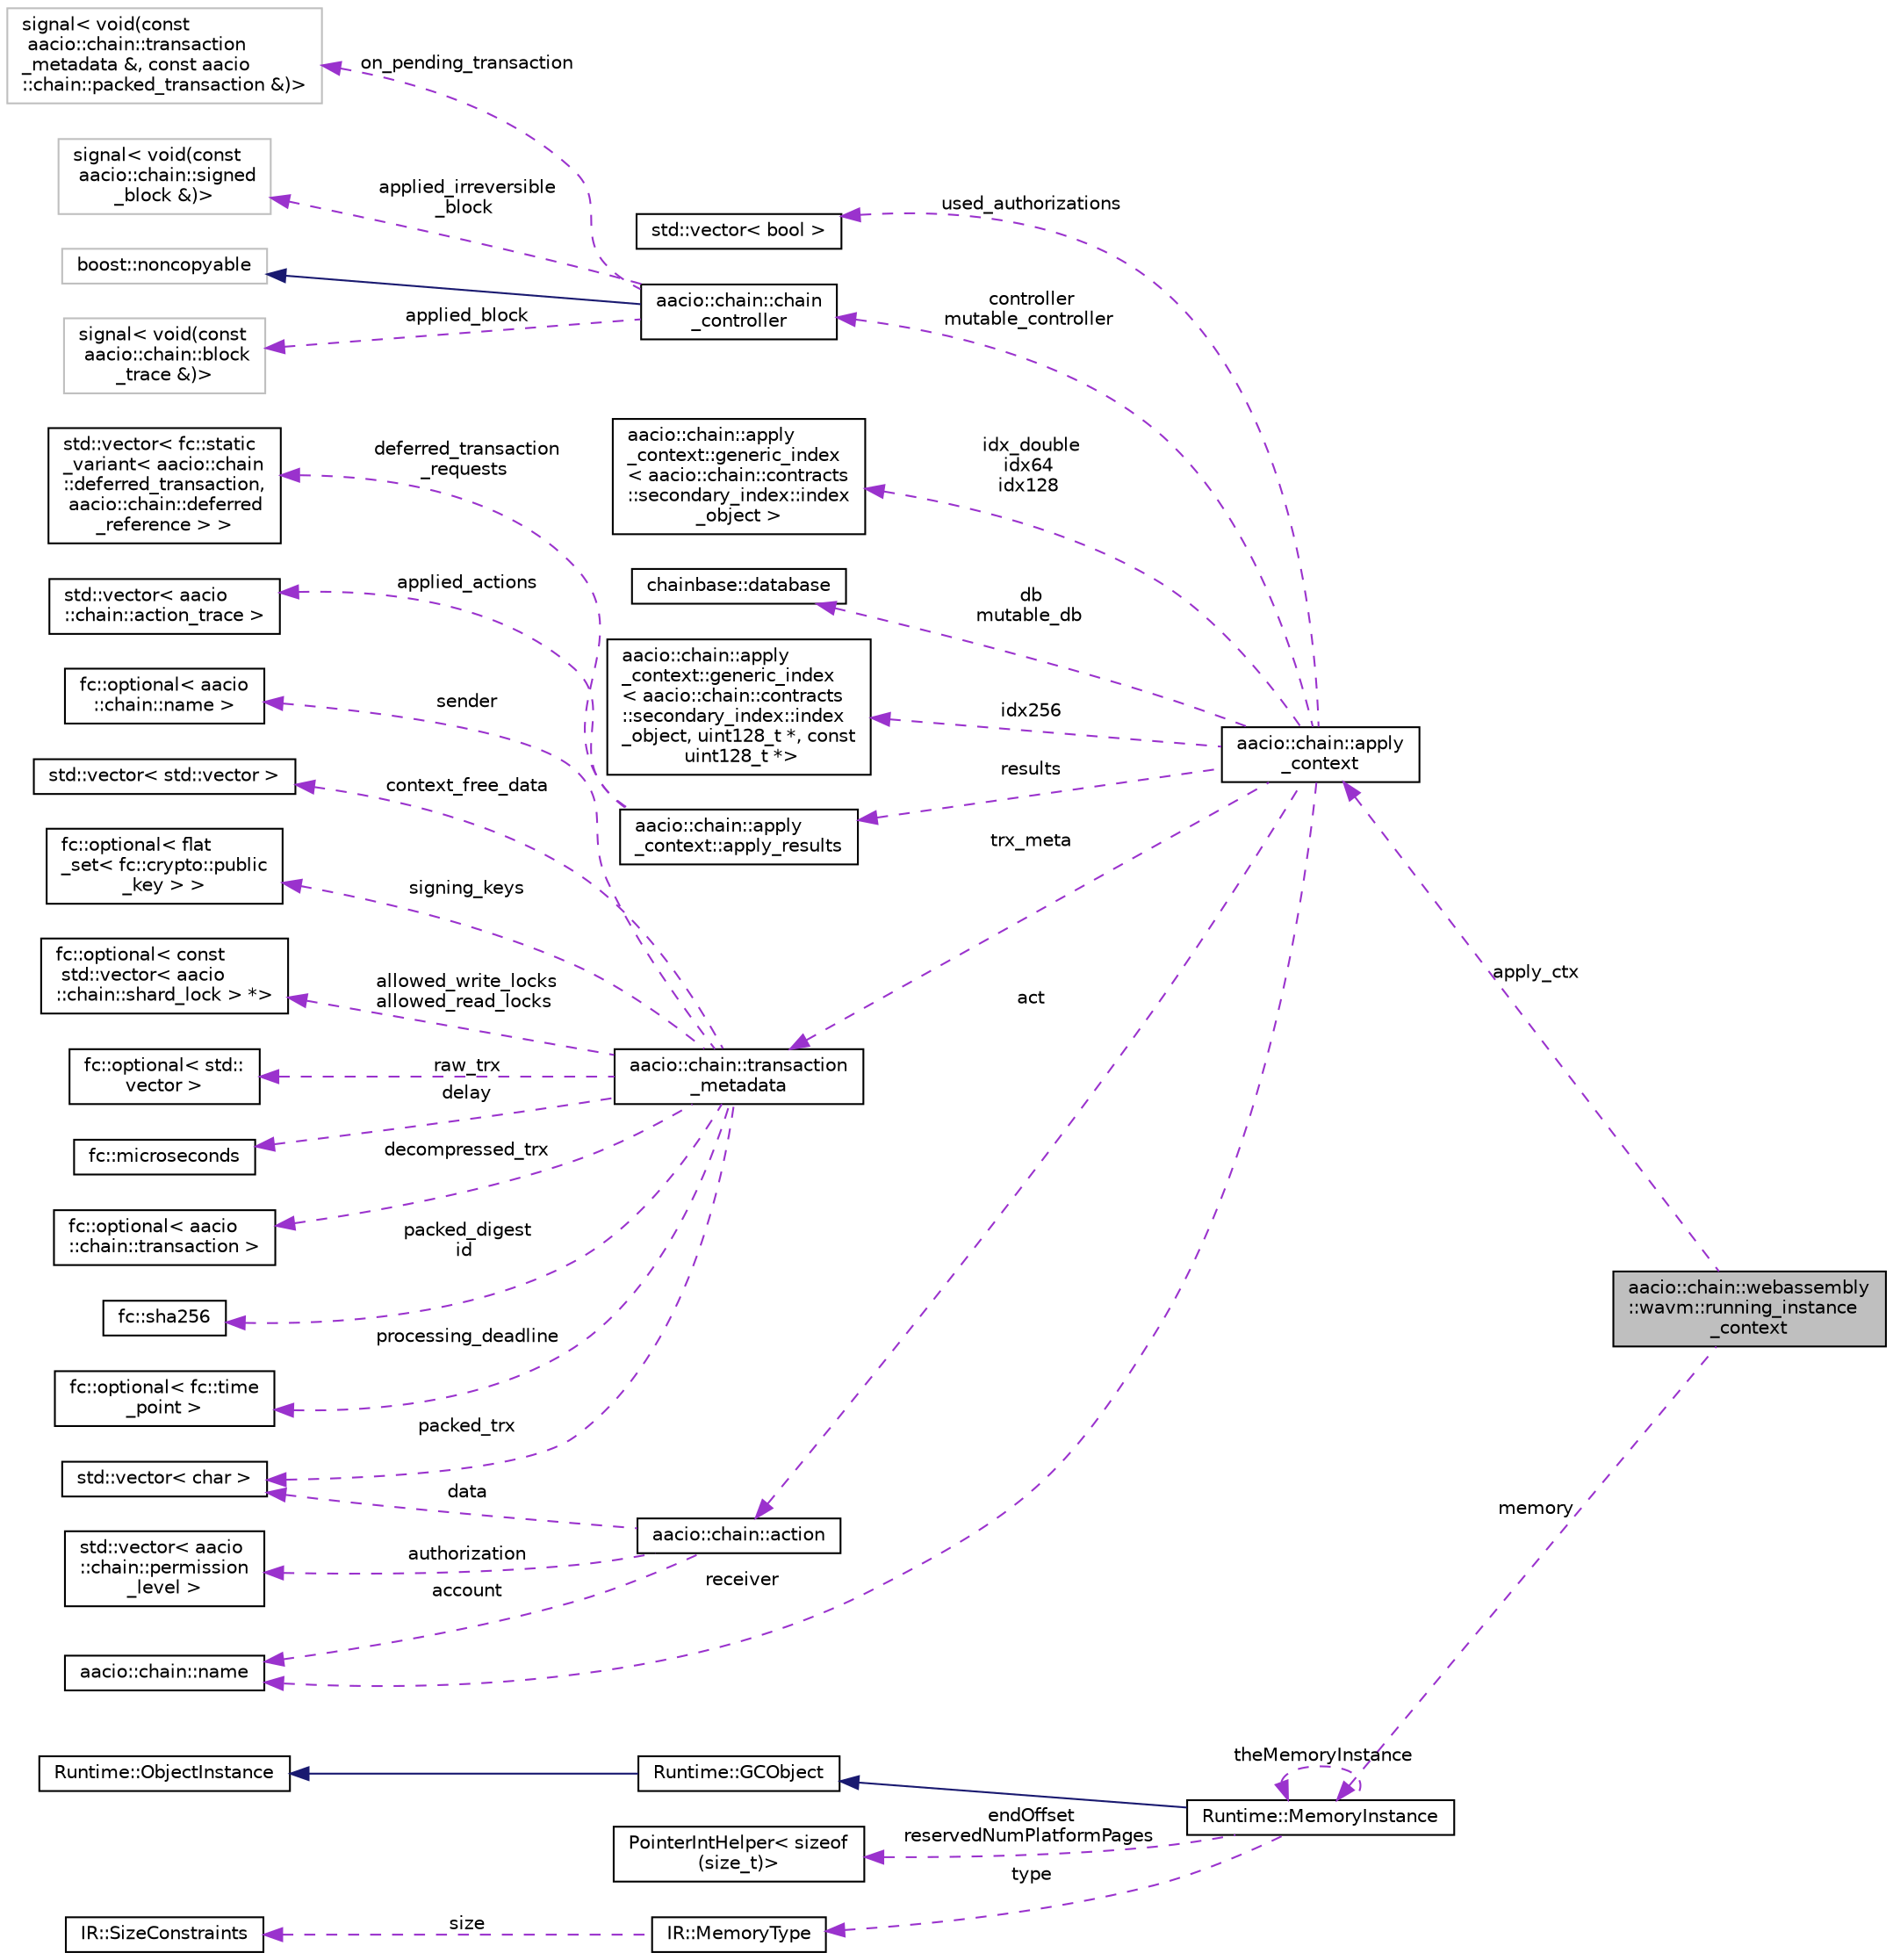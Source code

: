 digraph "aacio::chain::webassembly::wavm::running_instance_context"
{
  edge [fontname="Helvetica",fontsize="10",labelfontname="Helvetica",labelfontsize="10"];
  node [fontname="Helvetica",fontsize="10",shape=record];
  rankdir="LR";
  Node1 [label="aacio::chain::webassembly\l::wavm::running_instance\l_context",height=0.2,width=0.4,color="black", fillcolor="grey75", style="filled", fontcolor="black"];
  Node2 -> Node1 [dir="back",color="darkorchid3",fontsize="10",style="dashed",label=" apply_ctx" ];
  Node2 [label="aacio::chain::apply\l_context",height=0.2,width=0.4,color="black", fillcolor="white", style="filled",URL="$classaacio_1_1chain_1_1apply__context.html"];
  Node3 -> Node2 [dir="back",color="darkorchid3",fontsize="10",style="dashed",label=" db\nmutable_db" ];
  Node3 [label="chainbase::database",height=0.2,width=0.4,color="black", fillcolor="white", style="filled",URL="$classchainbase_1_1database.html"];
  Node4 -> Node2 [dir="back",color="darkorchid3",fontsize="10",style="dashed",label=" idx256" ];
  Node4 [label="aacio::chain::apply\l_context::generic_index\l\< aacio::chain::contracts\l::secondary_index::index\l_object, uint128_t *, const\l uint128_t *\>",height=0.2,width=0.4,color="black", fillcolor="white", style="filled",URL="$classaacio_1_1chain_1_1apply__context_1_1generic__index.html"];
  Node5 -> Node2 [dir="back",color="darkorchid3",fontsize="10",style="dashed",label=" results" ];
  Node5 [label="aacio::chain::apply\l_context::apply_results",height=0.2,width=0.4,color="black", fillcolor="white", style="filled",URL="$structaacio_1_1chain_1_1apply__context_1_1apply__results.html"];
  Node6 -> Node5 [dir="back",color="darkorchid3",fontsize="10",style="dashed",label=" deferred_transaction\l_requests" ];
  Node6 [label="std::vector\< fc::static\l_variant\< aacio::chain\l::deferred_transaction,\l aacio::chain::deferred\l_reference \> \>",height=0.2,width=0.4,color="black", fillcolor="white", style="filled",URL="$classstd_1_1vector.html"];
  Node7 -> Node5 [dir="back",color="darkorchid3",fontsize="10",style="dashed",label=" applied_actions" ];
  Node7 [label="std::vector\< aacio\l::chain::action_trace \>",height=0.2,width=0.4,color="black", fillcolor="white", style="filled",URL="$classstd_1_1vector.html"];
  Node8 -> Node2 [dir="back",color="darkorchid3",fontsize="10",style="dashed",label=" act" ];
  Node8 [label="aacio::chain::action",height=0.2,width=0.4,color="black", fillcolor="white", style="filled",URL="$structaacio_1_1chain_1_1action.html"];
  Node9 -> Node8 [dir="back",color="darkorchid3",fontsize="10",style="dashed",label=" data" ];
  Node9 [label="std::vector\< char \>",height=0.2,width=0.4,color="black", fillcolor="white", style="filled",URL="$classstd_1_1vector.html"];
  Node10 -> Node8 [dir="back",color="darkorchid3",fontsize="10",style="dashed",label=" authorization" ];
  Node10 [label="std::vector\< aacio\l::chain::permission\l_level \>",height=0.2,width=0.4,color="black", fillcolor="white", style="filled",URL="$classstd_1_1vector.html"];
  Node11 -> Node8 [dir="back",color="darkorchid3",fontsize="10",style="dashed",label=" account" ];
  Node11 [label="aacio::chain::name",height=0.2,width=0.4,color="black", fillcolor="white", style="filled",URL="$structaacio_1_1chain_1_1name.html"];
  Node12 -> Node2 [dir="back",color="darkorchid3",fontsize="10",style="dashed",label=" trx_meta" ];
  Node12 [label="aacio::chain::transaction\l_metadata",height=0.2,width=0.4,color="black", fillcolor="white", style="filled",URL="$classaacio_1_1chain_1_1transaction__metadata.html"];
  Node13 -> Node12 [dir="back",color="darkorchid3",fontsize="10",style="dashed",label=" processing_deadline" ];
  Node13 [label="fc::optional\< fc::time\l_point \>",height=0.2,width=0.4,color="black", fillcolor="white", style="filled",URL="$classfc_1_1optional.html"];
  Node9 -> Node12 [dir="back",color="darkorchid3",fontsize="10",style="dashed",label=" packed_trx" ];
  Node14 -> Node12 [dir="back",color="darkorchid3",fontsize="10",style="dashed",label=" sender" ];
  Node14 [label="fc::optional\< aacio\l::chain::name \>",height=0.2,width=0.4,color="black", fillcolor="white", style="filled",URL="$classfc_1_1optional.html"];
  Node15 -> Node12 [dir="back",color="darkorchid3",fontsize="10",style="dashed",label=" context_free_data" ];
  Node15 [label="std::vector\< std::vector \>",height=0.2,width=0.4,color="black", fillcolor="white", style="filled",URL="$classstd_1_1vector.html"];
  Node16 -> Node12 [dir="back",color="darkorchid3",fontsize="10",style="dashed",label=" signing_keys" ];
  Node16 [label="fc::optional\< flat\l_set\< fc::crypto::public\l_key \> \>",height=0.2,width=0.4,color="black", fillcolor="white", style="filled",URL="$classfc_1_1optional.html"];
  Node17 -> Node12 [dir="back",color="darkorchid3",fontsize="10",style="dashed",label=" allowed_write_locks\nallowed_read_locks" ];
  Node17 [label="fc::optional\< const\l std::vector\< aacio\l::chain::shard_lock \> *\>",height=0.2,width=0.4,color="black", fillcolor="white", style="filled",URL="$classfc_1_1optional.html"];
  Node18 -> Node12 [dir="back",color="darkorchid3",fontsize="10",style="dashed",label=" raw_trx" ];
  Node18 [label="fc::optional\< std::\lvector \>",height=0.2,width=0.4,color="black", fillcolor="white", style="filled",URL="$classfc_1_1optional.html"];
  Node19 -> Node12 [dir="back",color="darkorchid3",fontsize="10",style="dashed",label=" delay" ];
  Node19 [label="fc::microseconds",height=0.2,width=0.4,color="black", fillcolor="white", style="filled",URL="$classfc_1_1microseconds.html"];
  Node20 -> Node12 [dir="back",color="darkorchid3",fontsize="10",style="dashed",label=" decompressed_trx" ];
  Node20 [label="fc::optional\< aacio\l::chain::transaction \>",height=0.2,width=0.4,color="black", fillcolor="white", style="filled",URL="$classfc_1_1optional.html"];
  Node21 -> Node12 [dir="back",color="darkorchid3",fontsize="10",style="dashed",label=" packed_digest\nid" ];
  Node21 [label="fc::sha256",height=0.2,width=0.4,color="black", fillcolor="white", style="filled",URL="$classfc_1_1sha256.html"];
  Node11 -> Node2 [dir="back",color="darkorchid3",fontsize="10",style="dashed",label=" receiver" ];
  Node22 -> Node2 [dir="back",color="darkorchid3",fontsize="10",style="dashed",label=" used_authorizations" ];
  Node22 [label="std::vector\< bool \>",height=0.2,width=0.4,color="black", fillcolor="white", style="filled",URL="$classstd_1_1vector.html"];
  Node23 -> Node2 [dir="back",color="darkorchid3",fontsize="10",style="dashed",label=" controller\nmutable_controller" ];
  Node23 [label="aacio::chain::chain\l_controller",height=0.2,width=0.4,color="black", fillcolor="white", style="filled",URL="$classaacio_1_1chain_1_1chain__controller.html"];
  Node24 -> Node23 [dir="back",color="midnightblue",fontsize="10",style="solid"];
  Node24 [label="boost::noncopyable",height=0.2,width=0.4,color="grey75", fillcolor="white", style="filled"];
  Node25 -> Node23 [dir="back",color="darkorchid3",fontsize="10",style="dashed",label=" applied_block" ];
  Node25 [label="signal\< void(const\l aacio::chain::block\l_trace &)\>",height=0.2,width=0.4,color="grey75", fillcolor="white", style="filled"];
  Node26 -> Node23 [dir="back",color="darkorchid3",fontsize="10",style="dashed",label=" on_pending_transaction" ];
  Node26 [label="signal\< void(const\l aacio::chain::transaction\l_metadata &, const aacio\l::chain::packed_transaction &)\>",height=0.2,width=0.4,color="grey75", fillcolor="white", style="filled"];
  Node27 -> Node23 [dir="back",color="darkorchid3",fontsize="10",style="dashed",label=" applied_irreversible\l_block" ];
  Node27 [label="signal\< void(const\l aacio::chain::signed\l_block &)\>",height=0.2,width=0.4,color="grey75", fillcolor="white", style="filled"];
  Node28 -> Node2 [dir="back",color="darkorchid3",fontsize="10",style="dashed",label=" idx_double\nidx64\nidx128" ];
  Node28 [label="aacio::chain::apply\l_context::generic_index\l\< aacio::chain::contracts\l::secondary_index::index\l_object \>",height=0.2,width=0.4,color="black", fillcolor="white", style="filled",URL="$classaacio_1_1chain_1_1apply__context_1_1generic__index.html"];
  Node29 -> Node1 [dir="back",color="darkorchid3",fontsize="10",style="dashed",label=" memory" ];
  Node29 [label="Runtime::MemoryInstance",height=0.2,width=0.4,color="black", fillcolor="white", style="filled",URL="$struct_runtime_1_1_memory_instance.html"];
  Node30 -> Node29 [dir="back",color="midnightblue",fontsize="10",style="solid"];
  Node30 [label="Runtime::GCObject",height=0.2,width=0.4,color="black", fillcolor="white", style="filled",URL="$struct_runtime_1_1_g_c_object.html"];
  Node31 -> Node30 [dir="back",color="midnightblue",fontsize="10",style="solid"];
  Node31 [label="Runtime::ObjectInstance",height=0.2,width=0.4,color="black", fillcolor="white", style="filled",URL="$struct_runtime_1_1_object_instance.html"];
  Node29 -> Node29 [dir="back",color="darkorchid3",fontsize="10",style="dashed",label=" theMemoryInstance" ];
  Node32 -> Node29 [dir="back",color="darkorchid3",fontsize="10",style="dashed",label=" endOffset\nreservedNumPlatformPages" ];
  Node32 [label="PointerIntHelper\< sizeof\l(size_t)\>",height=0.2,width=0.4,color="black", fillcolor="white", style="filled",URL="$struct_pointer_int_helper.html"];
  Node33 -> Node29 [dir="back",color="darkorchid3",fontsize="10",style="dashed",label=" type" ];
  Node33 [label="IR::MemoryType",height=0.2,width=0.4,color="black", fillcolor="white", style="filled",URL="$struct_i_r_1_1_memory_type.html"];
  Node34 -> Node33 [dir="back",color="darkorchid3",fontsize="10",style="dashed",label=" size" ];
  Node34 [label="IR::SizeConstraints",height=0.2,width=0.4,color="black", fillcolor="white", style="filled",URL="$struct_i_r_1_1_size_constraints.html"];
}
